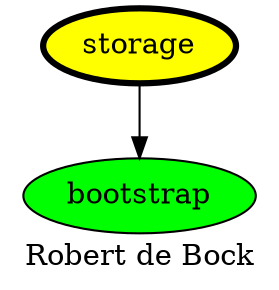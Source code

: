 digraph PhiloDilemma {
  label = "Robert de Bock" ;
  overlap=false
  {
    bootstrap [fillcolor=green style=filled]
    storage [fillcolor=yellow style=filled penwidth=3]
  }
  storage -> bootstrap
}
